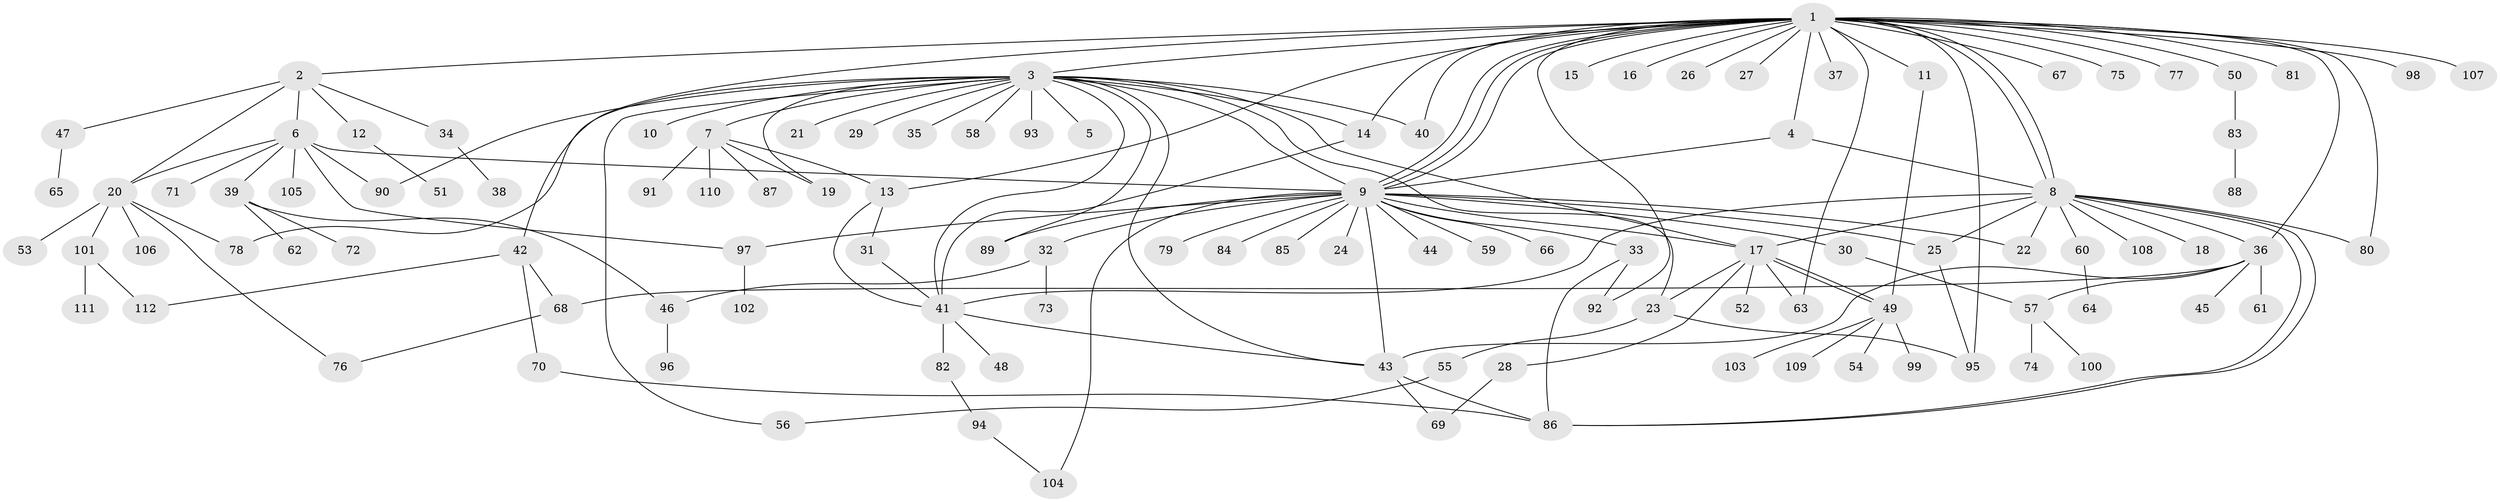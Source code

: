 // Generated by graph-tools (version 1.1) at 2025/01/03/09/25 03:01:44]
// undirected, 112 vertices, 159 edges
graph export_dot {
graph [start="1"]
  node [color=gray90,style=filled];
  1;
  2;
  3;
  4;
  5;
  6;
  7;
  8;
  9;
  10;
  11;
  12;
  13;
  14;
  15;
  16;
  17;
  18;
  19;
  20;
  21;
  22;
  23;
  24;
  25;
  26;
  27;
  28;
  29;
  30;
  31;
  32;
  33;
  34;
  35;
  36;
  37;
  38;
  39;
  40;
  41;
  42;
  43;
  44;
  45;
  46;
  47;
  48;
  49;
  50;
  51;
  52;
  53;
  54;
  55;
  56;
  57;
  58;
  59;
  60;
  61;
  62;
  63;
  64;
  65;
  66;
  67;
  68;
  69;
  70;
  71;
  72;
  73;
  74;
  75;
  76;
  77;
  78;
  79;
  80;
  81;
  82;
  83;
  84;
  85;
  86;
  87;
  88;
  89;
  90;
  91;
  92;
  93;
  94;
  95;
  96;
  97;
  98;
  99;
  100;
  101;
  102;
  103;
  104;
  105;
  106;
  107;
  108;
  109;
  110;
  111;
  112;
  1 -- 2;
  1 -- 3;
  1 -- 4;
  1 -- 8;
  1 -- 8;
  1 -- 9;
  1 -- 9;
  1 -- 9;
  1 -- 11;
  1 -- 13;
  1 -- 14;
  1 -- 15;
  1 -- 16;
  1 -- 26;
  1 -- 27;
  1 -- 36;
  1 -- 37;
  1 -- 40;
  1 -- 42;
  1 -- 50;
  1 -- 63;
  1 -- 67;
  1 -- 75;
  1 -- 77;
  1 -- 80;
  1 -- 81;
  1 -- 92;
  1 -- 95;
  1 -- 98;
  1 -- 107;
  2 -- 6;
  2 -- 12;
  2 -- 20;
  2 -- 34;
  2 -- 47;
  3 -- 5;
  3 -- 7;
  3 -- 9;
  3 -- 10;
  3 -- 14;
  3 -- 17;
  3 -- 19;
  3 -- 21;
  3 -- 23;
  3 -- 29;
  3 -- 35;
  3 -- 40;
  3 -- 41;
  3 -- 43;
  3 -- 56;
  3 -- 58;
  3 -- 78;
  3 -- 89;
  3 -- 90;
  3 -- 93;
  4 -- 8;
  4 -- 9;
  6 -- 9;
  6 -- 20;
  6 -- 39;
  6 -- 71;
  6 -- 90;
  6 -- 97;
  6 -- 105;
  7 -- 13;
  7 -- 19;
  7 -- 87;
  7 -- 91;
  7 -- 110;
  8 -- 17;
  8 -- 18;
  8 -- 22;
  8 -- 25;
  8 -- 36;
  8 -- 41;
  8 -- 60;
  8 -- 80;
  8 -- 86;
  8 -- 86;
  8 -- 108;
  9 -- 17;
  9 -- 22;
  9 -- 24;
  9 -- 25;
  9 -- 30;
  9 -- 32;
  9 -- 33;
  9 -- 43;
  9 -- 44;
  9 -- 59;
  9 -- 66;
  9 -- 79;
  9 -- 84;
  9 -- 85;
  9 -- 89;
  9 -- 97;
  9 -- 104;
  11 -- 49;
  12 -- 51;
  13 -- 31;
  13 -- 41;
  14 -- 41;
  17 -- 23;
  17 -- 28;
  17 -- 49;
  17 -- 49;
  17 -- 52;
  17 -- 63;
  20 -- 53;
  20 -- 76;
  20 -- 78;
  20 -- 101;
  20 -- 106;
  23 -- 55;
  23 -- 95;
  25 -- 95;
  28 -- 69;
  30 -- 57;
  31 -- 41;
  32 -- 46;
  32 -- 73;
  33 -- 86;
  33 -- 92;
  34 -- 38;
  36 -- 43;
  36 -- 45;
  36 -- 57;
  36 -- 61;
  36 -- 68;
  39 -- 46;
  39 -- 62;
  39 -- 72;
  41 -- 43;
  41 -- 48;
  41 -- 82;
  42 -- 68;
  42 -- 70;
  42 -- 112;
  43 -- 69;
  43 -- 86;
  46 -- 96;
  47 -- 65;
  49 -- 54;
  49 -- 99;
  49 -- 103;
  49 -- 109;
  50 -- 83;
  55 -- 56;
  57 -- 74;
  57 -- 100;
  60 -- 64;
  68 -- 76;
  70 -- 86;
  82 -- 94;
  83 -- 88;
  94 -- 104;
  97 -- 102;
  101 -- 111;
  101 -- 112;
}
